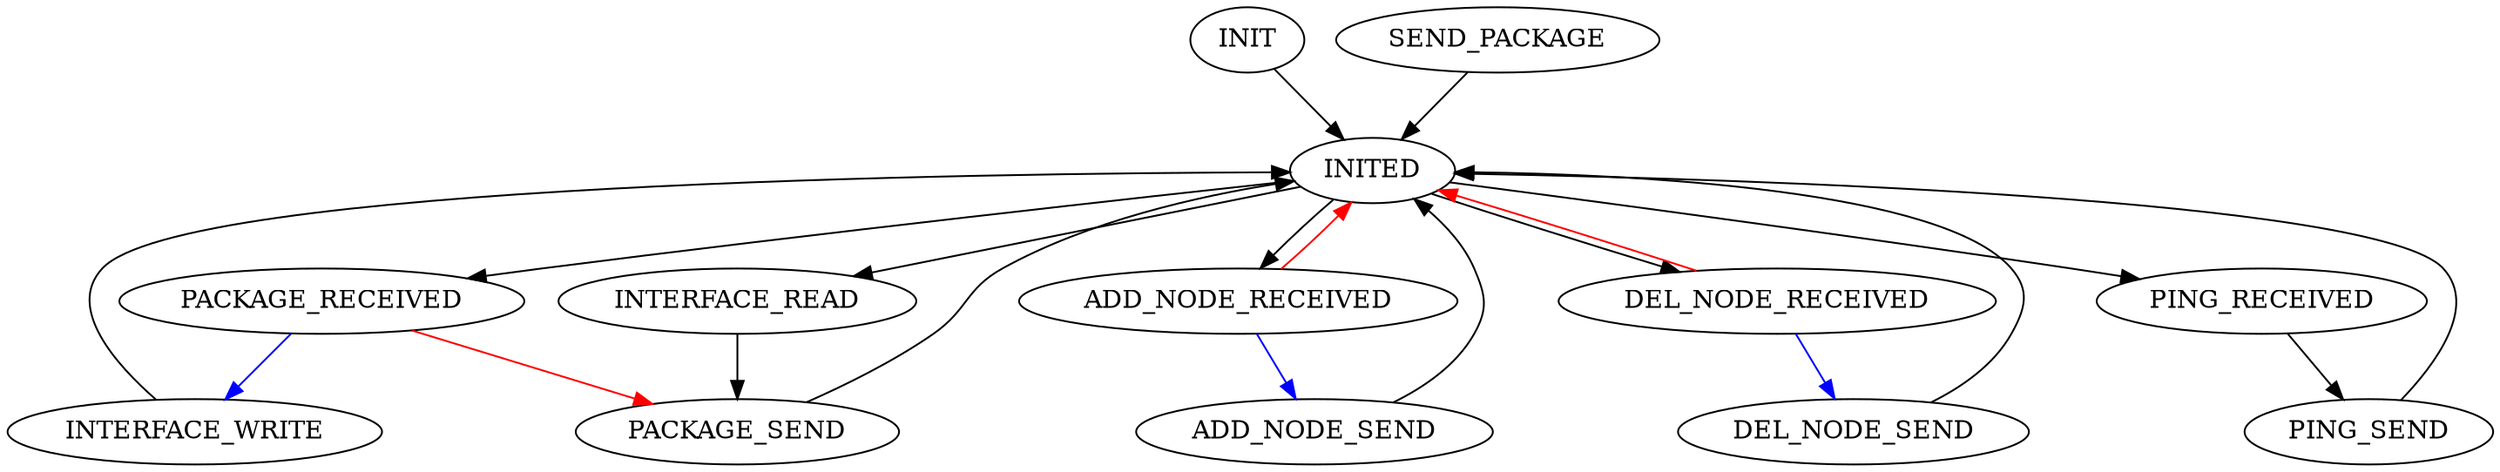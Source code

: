 digraph main {
    INIT -> INITED

    INITED -> PACKAGE_RECEIVED
    INITED -> ADD_NODE_RECEIVED
    INITED -> DEL_NODE_RECEIVED
    INITED -> INTERFACE_READ
    INITED -> PING_RECEIVED

    PACKAGE_RECEIVED -> INTERFACE_WRITE[color=blue]
    PACKAGE_RECEIVED -> PACKAGE_SEND[color=red]

    ADD_NODE_RECEIVED -> ADD_NODE_SEND[color=blue]
    ADD_NODE_RECEIVED -> INITED[color=red]

    DEL_NODE_RECEIVED -> DEL_NODE_SEND[color=blue]
    DEL_NODE_RECEIVED -> INITED[color=red]

    PING_RECEIVED -> PING_SEND

    INTERFACE_READ -> PACKAGE_SEND
    INTERFACE_WRITE -> INITED

    SEND_PACKAGE -> INITED

    ADD_NODE_SEND -> INITED
    DEL_NODE_SEND -> INITED
    PING_SEND -> INITED
    PACKAGE_SEND -> INITED

    INIT
    INITED

    PACKAGE_RECEIVED
    ADD_NODE_RECEIVED
    DEL_NODE_RECEIVED
    PING_RECEIVED

    INTERFACE_READ
    INTERFACE_WRITE

    SEND_PACKAGE

    ADD_NODE_SEND
    DEL_NODE_SEND
    PING_SEND
    PACKAGE_SEND
}
